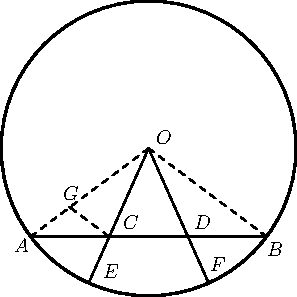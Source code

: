 import graph; size(5.2cm); real lsf=0.5; pen dps=linewidth(0.7)+fontsize(10); defaultpen(dps); pen ds=black; real xmin=-5.49474304948977,xmax=3.573369439641885,ymin=-3.2362493987228405,ymax=4.765026326981561; 
pair O=(0.,0.), A=(-1.6013224887226873,-1.1982346544441864), B=(1.6018515672646818,-1.1975272675190667), C=(-0.5335977773570848,-1.1982346544441864), D=(0.5341269340085177,-1.1982346544441864), F=(0.8142855675308807,-1.8267290479189604), G=(-1.0677059441638388,-0.7989410453316362); 
draw(circle(O,2.),linewidth(1.2)); draw(A--B,linewidth(0.8)); draw(O--(-0.813612417671901,-1.827028963593649),linewidth(0.8)); draw(O--F,linewidth(0.8)); draw(O--A,linewidth(0.8)+linetype("4 4")); draw(O--B,linewidth(0.8)+linetype("4 4")); draw(G--C,linewidth(0.8)+linetype("4 4")); 
dot(O,linewidth(1.pt)+ds); label("$O$",(0.06804864552376624,0.025222992326191355),NE*lsf); dot(A,linewidth(1.pt)+ds); label("$A$",(-1.85225752864529,-1.4378674260883277),NE*lsf); dot(B,linewidth(1.pt)+ds); label("$B$",(1.576860639513739,-1.4835890016637814),NE*lsf); dot(C,linewidth(1.pt)+ds); label("$C$",(-0.37392658503895304,-1.1178163970601516),NE*lsf); dot(D,linewidth(1.pt)+ds); label("$D$",(0.586226502045575,-1.1178163970601516),NE*lsf); dot((-0.813612417671901,-1.827028963593649),linewidth(1.pt)+ds); label("$E$",(-0.6482560384916753,-1.7883995055001396),NE*lsf); dot(F,linewidth(1.pt)+ds); label("$F$",(0.7995938547310257,-1.696956354349232),NE*lsf); dot(G,linewidth(1.pt)+ds); label("$G$",(-1.19691494539712,-0.736803267264704),NE*lsf); 
clip((xmin,ymin)--(xmin,ymax)--(xmax,ymax)--(xmax,ymin)--cycle); 